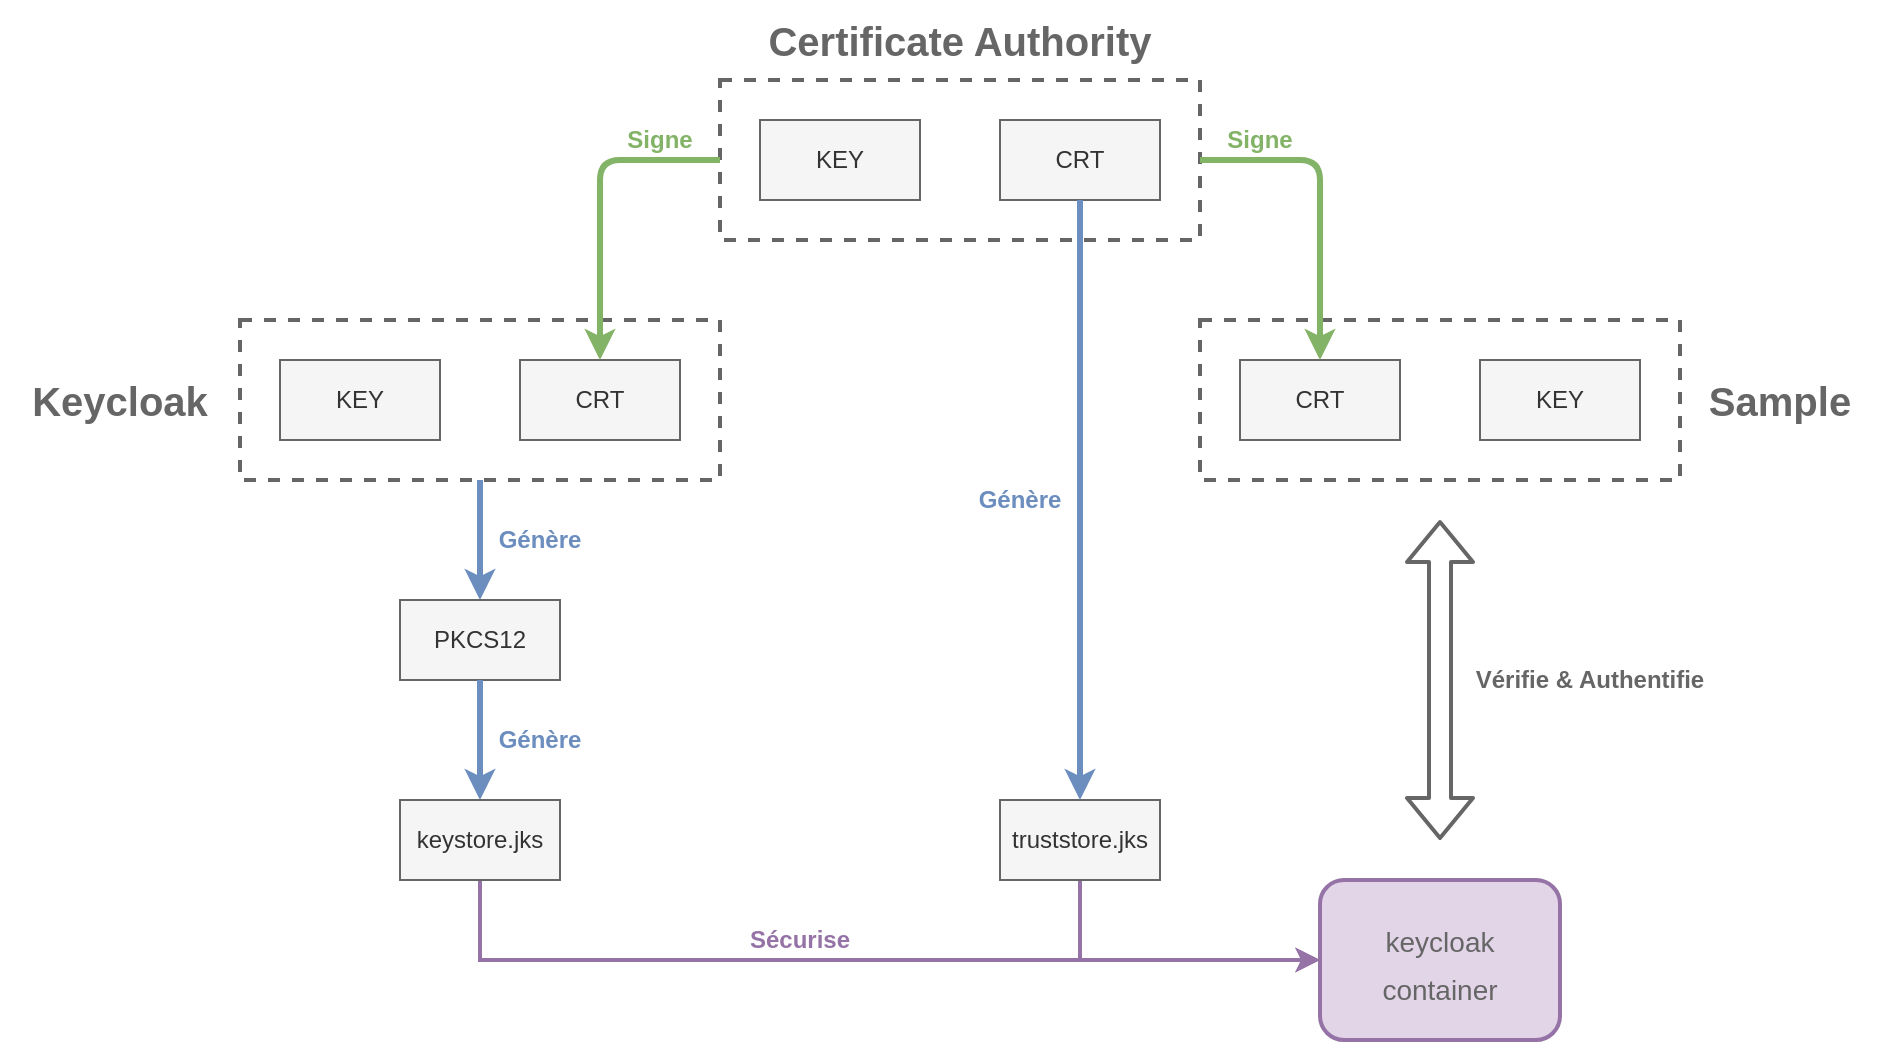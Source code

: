 <mxfile version="14.6.13" type="device"><diagram id="eZ2YiiR6PeqY2Xd7XHFu" name="Page-1"><mxGraphModel dx="2272" dy="850" grid="1" gridSize="10" guides="1" tooltips="1" connect="1" arrows="1" fold="1" page="1" pageScale="1" pageWidth="850" pageHeight="1100" math="0" shadow="0"><root><mxCell id="0"/><mxCell id="1" parent="0"/><mxCell id="6Ufuoc5mVGjh11EWSbTa-4" value="" style="rounded=0;whiteSpace=wrap;html=1;strokeColor=#666666;dashed=1;strokeWidth=2;fontColor=#333333;fillColor=none;" vertex="1" parent="1"><mxGeometry x="340" y="140" width="240" height="80" as="geometry"/></mxCell><mxCell id="6Ufuoc5mVGjh11EWSbTa-1" value="KEY" style="rounded=0;whiteSpace=wrap;html=1;fillColor=#f5f5f5;strokeColor=#666666;fontColor=#333333;" vertex="1" parent="1"><mxGeometry x="360" y="160" width="80" height="40" as="geometry"/></mxCell><mxCell id="6Ufuoc5mVGjh11EWSbTa-3" value="CRT" style="rounded=0;whiteSpace=wrap;html=1;fillColor=#f5f5f5;strokeColor=#666666;fontColor=#333333;" vertex="1" parent="1"><mxGeometry x="480" y="160" width="80" height="40" as="geometry"/></mxCell><mxCell id="6Ufuoc5mVGjh11EWSbTa-20" value="" style="edgeStyle=orthogonalEdgeStyle;rounded=0;orthogonalLoop=1;jettySize=auto;html=1;fontSize=20;fontColor=#666666;strokeWidth=3;strokeColor=#6c8ebf;fillColor=#dae8fc;" edge="1" parent="1" source="6Ufuoc5mVGjh11EWSbTa-5" target="6Ufuoc5mVGjh11EWSbTa-22"><mxGeometry relative="1" as="geometry"><mxPoint x="220" y="420" as="targetPoint"/></mxGeometry></mxCell><mxCell id="6Ufuoc5mVGjh11EWSbTa-5" value="" style="rounded=0;whiteSpace=wrap;html=1;strokeColor=#666666;dashed=1;strokeWidth=2;fontColor=#333333;fillColor=none;" vertex="1" parent="1"><mxGeometry x="100" y="260" width="240" height="80" as="geometry"/></mxCell><mxCell id="6Ufuoc5mVGjh11EWSbTa-6" value="KEY" style="rounded=0;whiteSpace=wrap;html=1;fillColor=#f5f5f5;strokeColor=#666666;fontColor=#333333;" vertex="1" parent="1"><mxGeometry x="120" y="280" width="80" height="40" as="geometry"/></mxCell><mxCell id="6Ufuoc5mVGjh11EWSbTa-7" value="CRT" style="rounded=0;whiteSpace=wrap;html=1;fillColor=#f5f5f5;strokeColor=#666666;fontColor=#333333;" vertex="1" parent="1"><mxGeometry x="240" y="280" width="80" height="40" as="geometry"/></mxCell><mxCell id="6Ufuoc5mVGjh11EWSbTa-8" value="" style="rounded=0;whiteSpace=wrap;html=1;strokeColor=#666666;dashed=1;strokeWidth=2;fontColor=#333333;fillColor=none;" vertex="1" parent="1"><mxGeometry x="580" y="260" width="240" height="80" as="geometry"/></mxCell><mxCell id="6Ufuoc5mVGjh11EWSbTa-9" value="KEY" style="rounded=0;whiteSpace=wrap;html=1;fillColor=#f5f5f5;strokeColor=#666666;fontColor=#333333;" vertex="1" parent="1"><mxGeometry x="720" y="280" width="80" height="40" as="geometry"/></mxCell><mxCell id="6Ufuoc5mVGjh11EWSbTa-10" value="CRT" style="rounded=0;whiteSpace=wrap;html=1;fillColor=#f5f5f5;strokeColor=#666666;fontColor=#333333;" vertex="1" parent="1"><mxGeometry x="600" y="280" width="80" height="40" as="geometry"/></mxCell><mxCell id="6Ufuoc5mVGjh11EWSbTa-11" value="" style="endArrow=classic;html=1;entryX=0.5;entryY=0;entryDx=0;entryDy=0;exitX=0;exitY=0.5;exitDx=0;exitDy=0;fillColor=#d5e8d4;strokeColor=#82b366;strokeWidth=3;" edge="1" parent="1" source="6Ufuoc5mVGjh11EWSbTa-4" target="6Ufuoc5mVGjh11EWSbTa-7"><mxGeometry width="50" height="50" relative="1" as="geometry"><mxPoint x="400" y="460" as="sourcePoint"/><mxPoint x="450" y="410" as="targetPoint"/><Array as="points"><mxPoint x="280" y="180"/></Array></mxGeometry></mxCell><mxCell id="6Ufuoc5mVGjh11EWSbTa-12" value="" style="endArrow=classic;html=1;entryX=0.5;entryY=0;entryDx=0;entryDy=0;exitX=1;exitY=0.5;exitDx=0;exitDy=0;fillColor=#d5e8d4;strokeColor=#82b366;strokeWidth=3;" edge="1" parent="1" source="6Ufuoc5mVGjh11EWSbTa-4" target="6Ufuoc5mVGjh11EWSbTa-10"><mxGeometry width="50" height="50" relative="1" as="geometry"><mxPoint x="410" y="230" as="sourcePoint"/><mxPoint x="330" y="330" as="targetPoint"/><Array as="points"><mxPoint x="600" y="180"/><mxPoint x="640" y="180"/></Array></mxGeometry></mxCell><mxCell id="6Ufuoc5mVGjh11EWSbTa-14" value="Signe" style="text;html=1;align=center;verticalAlign=middle;whiteSpace=wrap;rounded=0;dashed=1;fontStyle=1;fontColor=#82B366;" vertex="1" parent="1"><mxGeometry x="290" y="160" width="40" height="20" as="geometry"/></mxCell><mxCell id="6Ufuoc5mVGjh11EWSbTa-15" value="Certificate Authority" style="text;html=1;strokeColor=none;fillColor=none;align=center;verticalAlign=middle;whiteSpace=wrap;rounded=0;dashed=1;fontColor=#666666;fontSize=20;fontStyle=1" vertex="1" parent="1"><mxGeometry x="340" y="100" width="240" height="40" as="geometry"/></mxCell><mxCell id="6Ufuoc5mVGjh11EWSbTa-17" value="Keycloak" style="text;html=1;strokeColor=none;fillColor=none;align=center;verticalAlign=middle;whiteSpace=wrap;rounded=0;dashed=1;fontColor=#666666;fontSize=20;fontStyle=1" vertex="1" parent="1"><mxGeometry x="-20" y="280" width="120" height="40" as="geometry"/></mxCell><mxCell id="6Ufuoc5mVGjh11EWSbTa-18" value="Sample" style="text;html=1;strokeColor=none;fillColor=none;align=center;verticalAlign=middle;whiteSpace=wrap;rounded=0;dashed=1;fontColor=#666666;fontSize=20;fontStyle=1" vertex="1" parent="1"><mxGeometry x="820" y="280" width="100" height="40" as="geometry"/></mxCell><mxCell id="6Ufuoc5mVGjh11EWSbTa-22" value="PKCS12" style="rounded=0;whiteSpace=wrap;html=1;fillColor=#f5f5f5;strokeColor=#666666;fontColor=#333333;" vertex="1" parent="1"><mxGeometry x="180" y="400" width="80" height="40" as="geometry"/></mxCell><mxCell id="6Ufuoc5mVGjh11EWSbTa-23" value="Génère" style="text;html=1;align=center;verticalAlign=middle;whiteSpace=wrap;rounded=0;dashed=1;fontStyle=1;fontColor=#6C8EBF;" vertex="1" parent="1"><mxGeometry x="220" y="360" width="60" height="20" as="geometry"/></mxCell><mxCell id="6Ufuoc5mVGjh11EWSbTa-24" value="" style="edgeStyle=orthogonalEdgeStyle;rounded=0;orthogonalLoop=1;jettySize=auto;html=1;fontSize=20;fontColor=#666666;strokeWidth=3;strokeColor=#6c8ebf;fillColor=#dae8fc;" edge="1" parent="1" source="6Ufuoc5mVGjh11EWSbTa-22" target="6Ufuoc5mVGjh11EWSbTa-25"><mxGeometry relative="1" as="geometry"><mxPoint x="220" y="460" as="sourcePoint"/><mxPoint x="220" y="540" as="targetPoint"/></mxGeometry></mxCell><mxCell id="6Ufuoc5mVGjh11EWSbTa-32" style="edgeStyle=orthogonalEdgeStyle;rounded=0;orthogonalLoop=1;jettySize=auto;html=1;fontSize=20;fontColor=#6C8EBF;strokeColor=#9673a6;strokeWidth=2;fillColor=#e1d5e7;" edge="1" parent="1" source="6Ufuoc5mVGjh11EWSbTa-25" target="6Ufuoc5mVGjh11EWSbTa-33"><mxGeometry relative="1" as="geometry"><mxPoint x="660" y="580" as="targetPoint"/><Array as="points"><mxPoint x="220" y="580"/></Array></mxGeometry></mxCell><mxCell id="6Ufuoc5mVGjh11EWSbTa-25" value="keystore.jks" style="rounded=0;whiteSpace=wrap;html=1;fillColor=#f5f5f5;strokeColor=#666666;fontColor=#333333;" vertex="1" parent="1"><mxGeometry x="180" y="500" width="80" height="40" as="geometry"/></mxCell><mxCell id="6Ufuoc5mVGjh11EWSbTa-26" value="Génère" style="text;html=1;align=center;verticalAlign=middle;whiteSpace=wrap;rounded=0;dashed=1;fontStyle=1;fontColor=#6C8EBF;" vertex="1" parent="1"><mxGeometry x="220" y="460" width="60" height="20" as="geometry"/></mxCell><mxCell id="6Ufuoc5mVGjh11EWSbTa-34" style="edgeStyle=orthogonalEdgeStyle;rounded=0;orthogonalLoop=1;jettySize=auto;html=1;fontSize=20;fontColor=#6C8EBF;strokeColor=#9673a6;strokeWidth=2;fillColor=#e1d5e7;" edge="1" parent="1" source="6Ufuoc5mVGjh11EWSbTa-27" target="6Ufuoc5mVGjh11EWSbTa-33"><mxGeometry relative="1" as="geometry"><Array as="points"><mxPoint x="520" y="580"/></Array></mxGeometry></mxCell><mxCell id="6Ufuoc5mVGjh11EWSbTa-27" value="truststore.jks" style="rounded=0;whiteSpace=wrap;html=1;fillColor=#f5f5f5;strokeColor=#666666;fontColor=#333333;" vertex="1" parent="1"><mxGeometry x="480" y="500" width="80" height="40" as="geometry"/></mxCell><mxCell id="6Ufuoc5mVGjh11EWSbTa-28" value="" style="edgeStyle=orthogonalEdgeStyle;rounded=0;orthogonalLoop=1;jettySize=auto;html=1;fontSize=20;fontColor=#666666;strokeWidth=3;strokeColor=#6c8ebf;fillColor=#dae8fc;" edge="1" parent="1" source="6Ufuoc5mVGjh11EWSbTa-3" target="6Ufuoc5mVGjh11EWSbTa-27"><mxGeometry relative="1" as="geometry"><mxPoint x="425" y="450" as="sourcePoint"/><mxPoint x="650" y="530" as="targetPoint"/><Array as="points"><mxPoint x="520" y="500"/><mxPoint x="520" y="500"/></Array></mxGeometry></mxCell><mxCell id="6Ufuoc5mVGjh11EWSbTa-29" value="Génère" style="text;html=1;align=center;verticalAlign=middle;whiteSpace=wrap;rounded=0;dashed=1;fontStyle=1;fontColor=#6C8EBF;" vertex="1" parent="1"><mxGeometry x="460" y="340" width="60" height="20" as="geometry"/></mxCell><mxCell id="6Ufuoc5mVGjh11EWSbTa-31" value="Signe" style="text;html=1;align=center;verticalAlign=middle;whiteSpace=wrap;rounded=0;dashed=1;fontStyle=1;fontColor=#82B366;" vertex="1" parent="1"><mxGeometry x="590" y="160" width="40" height="20" as="geometry"/></mxCell><mxCell id="6Ufuoc5mVGjh11EWSbTa-33" value="&lt;font color=&quot;#666666&quot; style=&quot;font-size: 14px&quot;&gt;keycloak&lt;br&gt;container&lt;/font&gt;" style="rounded=1;whiteSpace=wrap;html=1;fontSize=20;strokeWidth=2;fillColor=#e1d5e7;strokeColor=#9673a6;" vertex="1" parent="1"><mxGeometry x="640" y="540" width="120" height="80" as="geometry"/></mxCell><mxCell id="6Ufuoc5mVGjh11EWSbTa-35" value="" style="shape=flexArrow;endArrow=classic;startArrow=classic;html=1;fontSize=20;fontColor=#6C8EBF;strokeColor=#666666;strokeWidth=2;" edge="1" parent="1"><mxGeometry width="100" height="100" relative="1" as="geometry"><mxPoint x="700" y="520" as="sourcePoint"/><mxPoint x="700" y="360" as="targetPoint"/></mxGeometry></mxCell><mxCell id="6Ufuoc5mVGjh11EWSbTa-36" value="Sécurise" style="text;html=1;align=center;verticalAlign=middle;whiteSpace=wrap;rounded=0;dashed=1;fontStyle=1;fontColor=#9673A6;" vertex="1" parent="1"><mxGeometry x="350" y="560" width="60" height="20" as="geometry"/></mxCell><mxCell id="6Ufuoc5mVGjh11EWSbTa-37" value="&lt;font color=&quot;#666666&quot;&gt;Vérifie &amp;amp; Authentifie&lt;/font&gt;" style="text;html=1;align=center;verticalAlign=middle;whiteSpace=wrap;rounded=0;dashed=1;fontStyle=1;fontColor=#9673A6;" vertex="1" parent="1"><mxGeometry x="710" y="430" width="130" height="20" as="geometry"/></mxCell></root></mxGraphModel></diagram></mxfile>
